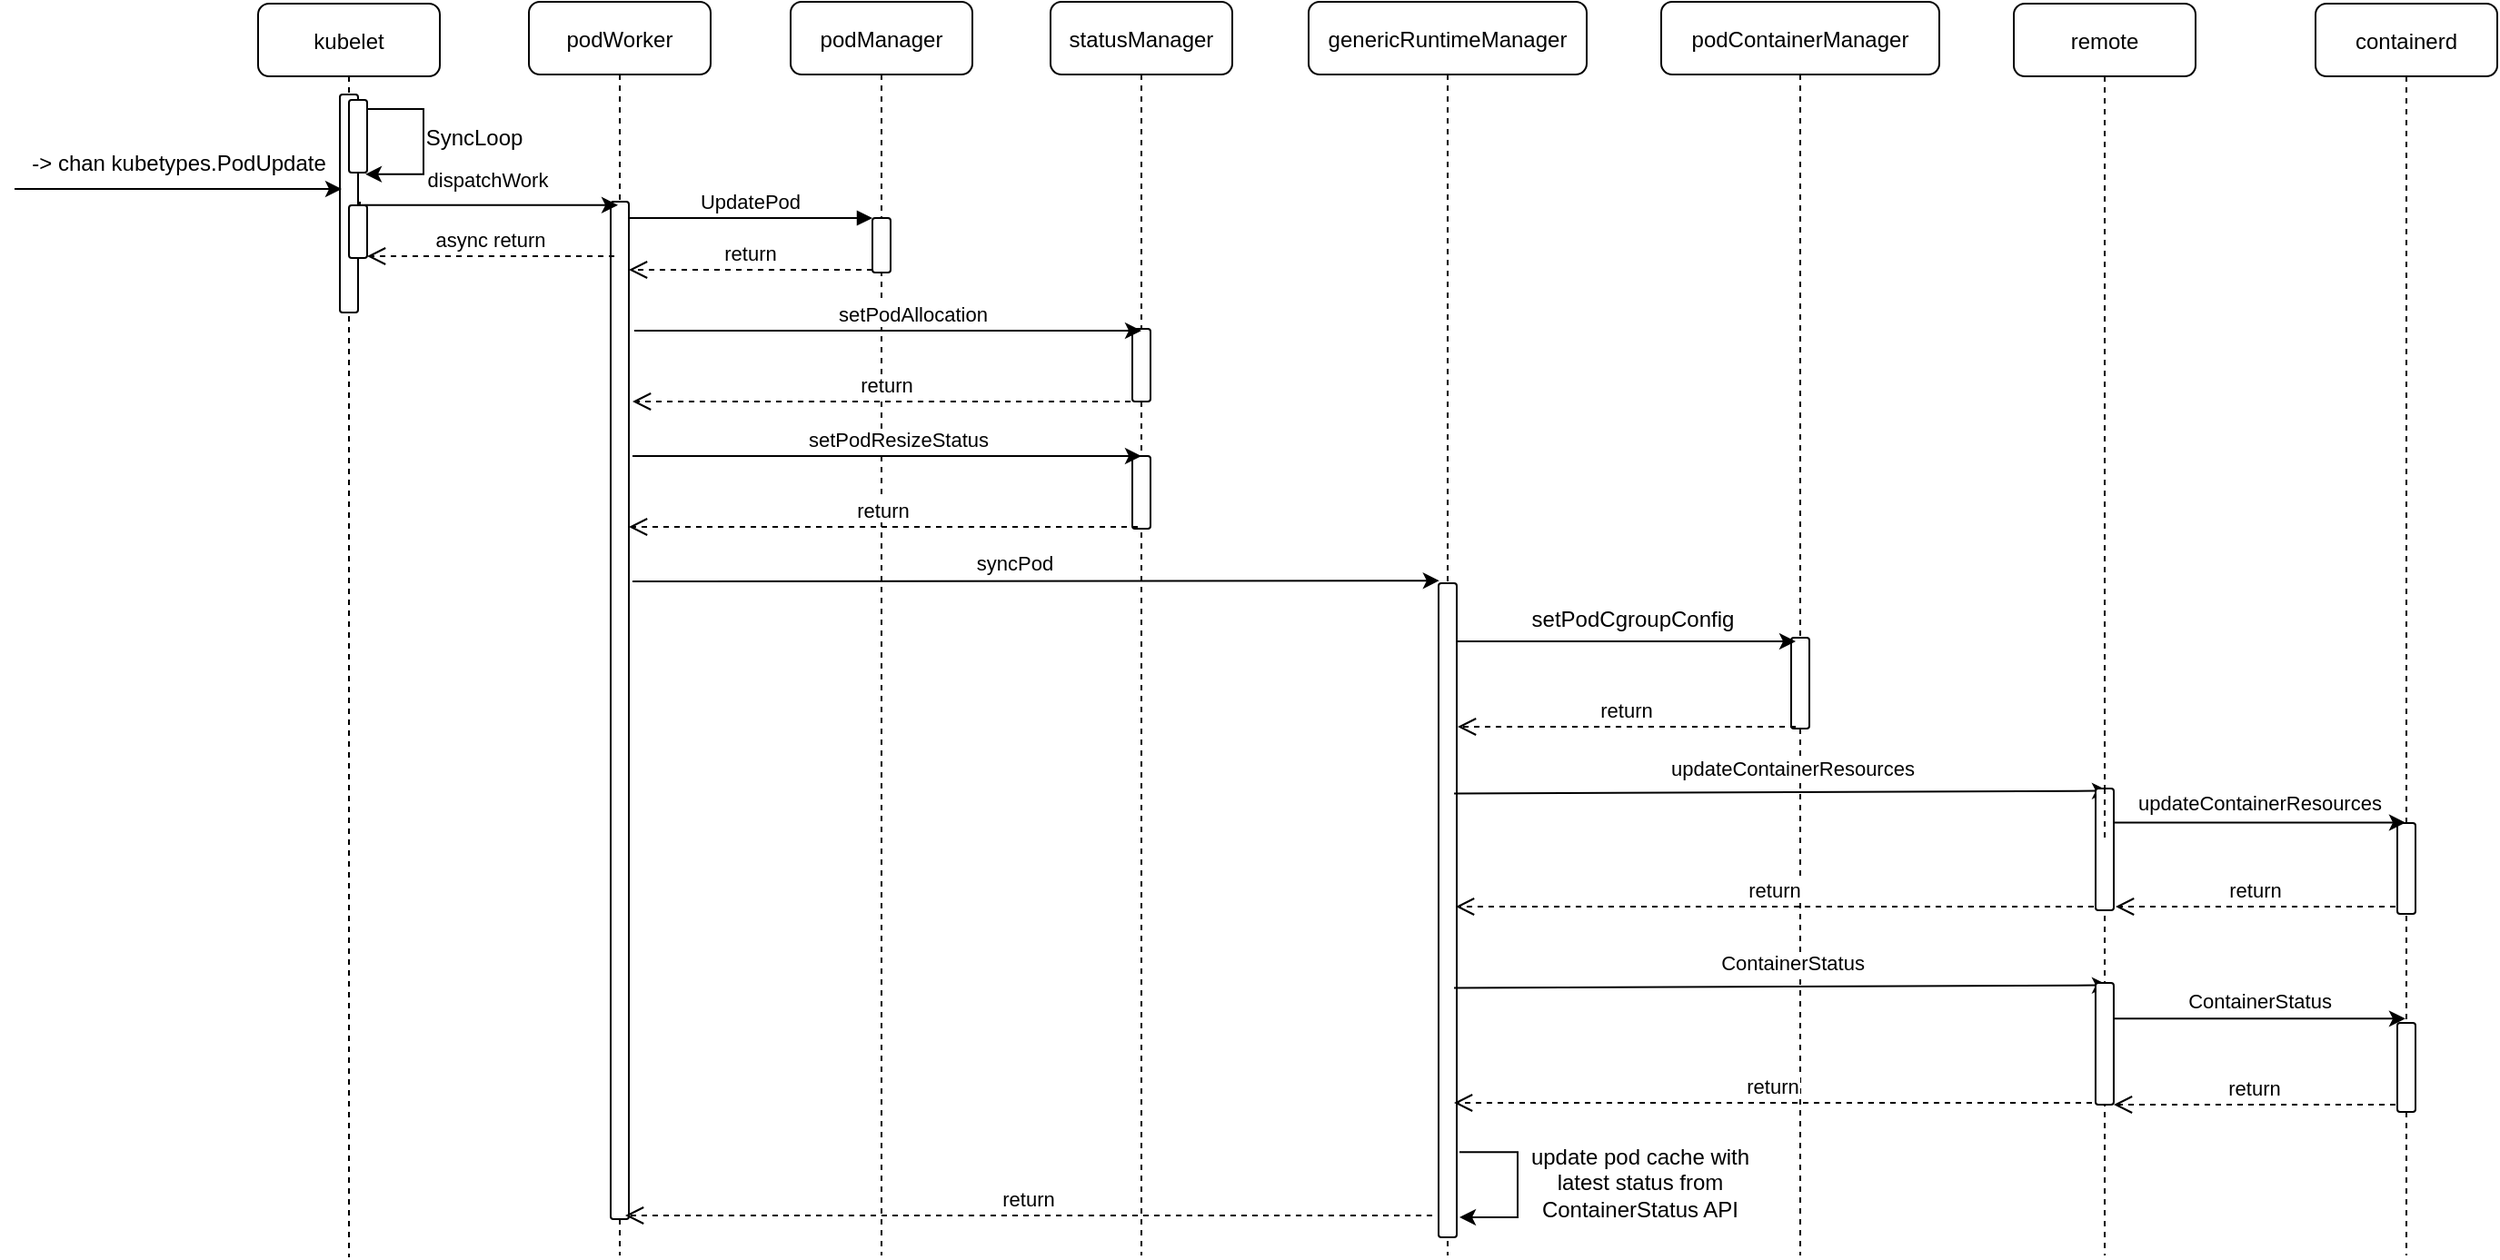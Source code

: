 <mxfile version="15.5.0" type="github" pages="2">
  <diagram id="kgpKYQtTHZ0yAKxKKP6v" name="increase memory">
    <mxGraphModel dx="2272" dy="794" grid="1" gridSize="10" guides="1" tooltips="1" connect="1" arrows="1" fold="1" page="1" pageScale="1" pageWidth="850" pageHeight="1100" math="0" shadow="0">
      <root>
        <mxCell id="0" />
        <mxCell id="1" parent="0" />
        <mxCell id="3nuBFxr9cyL0pnOWT2aG-1" value="podWorker" style="shape=umlLifeline;perimeter=lifelinePerimeter;container=1;collapsible=0;recursiveResize=0;shadow=0;strokeWidth=1;rounded=1;" parent="1" vertex="1">
          <mxGeometry x="93" y="138" width="100" height="690" as="geometry" />
        </mxCell>
        <mxCell id="3nuBFxr9cyL0pnOWT2aG-2" value="" style="points=[];perimeter=orthogonalPerimeter;shadow=0;strokeWidth=1;rounded=1;" parent="3nuBFxr9cyL0pnOWT2aG-1" vertex="1">
          <mxGeometry x="45" y="110" width="10" height="560" as="geometry" />
        </mxCell>
        <mxCell id="UGylUxrorlKsEQ1Wps8w-15" value="async return" style="verticalAlign=bottom;endArrow=open;dashed=1;endSize=8;shadow=0;strokeWidth=1;" edge="1" parent="3nuBFxr9cyL0pnOWT2aG-1">
          <mxGeometry relative="1" as="geometry">
            <mxPoint x="-89" y="140" as="targetPoint" />
            <mxPoint x="47" y="140" as="sourcePoint" />
          </mxGeometry>
        </mxCell>
        <mxCell id="3nuBFxr9cyL0pnOWT2aG-5" value="podManager" style="shape=umlLifeline;perimeter=lifelinePerimeter;container=1;collapsible=0;recursiveResize=0;shadow=0;strokeWidth=1;rounded=1;" parent="1" vertex="1">
          <mxGeometry x="237" y="138" width="100" height="690" as="geometry" />
        </mxCell>
        <mxCell id="3nuBFxr9cyL0pnOWT2aG-6" value="" style="points=[];perimeter=orthogonalPerimeter;shadow=0;strokeWidth=1;rounded=1;" parent="3nuBFxr9cyL0pnOWT2aG-5" vertex="1">
          <mxGeometry x="45" y="119" width="10" height="30" as="geometry" />
        </mxCell>
        <mxCell id="3nuBFxr9cyL0pnOWT2aG-7" value="return" style="verticalAlign=bottom;endArrow=open;dashed=1;endSize=8;exitX=0;exitY=0.95;shadow=0;strokeWidth=1;" parent="1" edge="1">
          <mxGeometry relative="1" as="geometry">
            <mxPoint x="148" y="285.5" as="targetPoint" />
            <mxPoint x="282" y="285.5" as="sourcePoint" />
          </mxGeometry>
        </mxCell>
        <mxCell id="3nuBFxr9cyL0pnOWT2aG-8" value="UpdatePod" style="verticalAlign=bottom;endArrow=block;entryX=0;entryY=0;shadow=0;strokeWidth=1;" parent="1" edge="1">
          <mxGeometry relative="1" as="geometry">
            <mxPoint x="148" y="257" as="sourcePoint" />
            <mxPoint x="282" y="257" as="targetPoint" />
          </mxGeometry>
        </mxCell>
        <mxCell id="mIXVUf0EgtsAIi1GxRL5-3" value="statusManager" style="shape=umlLifeline;perimeter=lifelinePerimeter;container=1;collapsible=0;recursiveResize=0;shadow=0;strokeWidth=1;rounded=1;" parent="1" vertex="1">
          <mxGeometry x="380" y="138" width="100" height="690" as="geometry" />
        </mxCell>
        <mxCell id="mIXVUf0EgtsAIi1GxRL5-4" value="" style="points=[];perimeter=orthogonalPerimeter;shadow=0;strokeWidth=1;rounded=1;" parent="mIXVUf0EgtsAIi1GxRL5-3" vertex="1">
          <mxGeometry x="45" y="180" width="10" height="40" as="geometry" />
        </mxCell>
        <mxCell id="mIXVUf0EgtsAIi1GxRL5-10" value="" style="points=[];perimeter=orthogonalPerimeter;shadow=0;strokeWidth=1;rounded=1;" parent="mIXVUf0EgtsAIi1GxRL5-3" vertex="1">
          <mxGeometry x="45" y="250" width="10" height="40" as="geometry" />
        </mxCell>
        <mxCell id="mIXVUf0EgtsAIi1GxRL5-13" value="return" style="verticalAlign=bottom;endArrow=open;dashed=1;endSize=8;shadow=0;strokeWidth=1;" parent="mIXVUf0EgtsAIi1GxRL5-3" edge="1">
          <mxGeometry relative="1" as="geometry">
            <mxPoint x="-232" y="289" as="targetPoint" />
            <mxPoint x="48" y="289" as="sourcePoint" />
          </mxGeometry>
        </mxCell>
        <mxCell id="mIXVUf0EgtsAIi1GxRL5-53" value="return" style="verticalAlign=bottom;endArrow=open;dashed=1;endSize=8;shadow=0;strokeWidth=1;" parent="mIXVUf0EgtsAIi1GxRL5-3" edge="1">
          <mxGeometry relative="1" as="geometry">
            <mxPoint x="-234" y="668" as="targetPoint" />
            <mxPoint x="210" y="668" as="sourcePoint" />
          </mxGeometry>
        </mxCell>
        <mxCell id="mIXVUf0EgtsAIi1GxRL5-6" value="" style="endArrow=classic;html=1;" parent="1" edge="1">
          <mxGeometry width="50" height="50" relative="1" as="geometry">
            <mxPoint x="151" y="319" as="sourcePoint" />
            <mxPoint x="430" y="319" as="targetPoint" />
          </mxGeometry>
        </mxCell>
        <mxCell id="mIXVUf0EgtsAIi1GxRL5-7" value="setPodAllocation" style="edgeLabel;html=1;align=center;verticalAlign=middle;resizable=0;points=[];rounded=1;" parent="mIXVUf0EgtsAIi1GxRL5-6" vertex="1" connectable="0">
          <mxGeometry x="0.094" y="1" relative="1" as="geometry">
            <mxPoint y="-8" as="offset" />
          </mxGeometry>
        </mxCell>
        <mxCell id="mIXVUf0EgtsAIi1GxRL5-26" value="genericRuntimeManager" style="shape=umlLifeline;perimeter=lifelinePerimeter;container=1;collapsible=0;recursiveResize=0;shadow=0;strokeWidth=1;rounded=1;" parent="1" vertex="1">
          <mxGeometry x="522" y="138" width="153" height="690" as="geometry" />
        </mxCell>
        <mxCell id="mIXVUf0EgtsAIi1GxRL5-28" value="" style="points=[];perimeter=orthogonalPerimeter;shadow=0;strokeWidth=1;rounded=1;" parent="mIXVUf0EgtsAIi1GxRL5-26" vertex="1">
          <mxGeometry x="71.5" y="320" width="10" height="360" as="geometry" />
        </mxCell>
        <mxCell id="CH359fGrDtfwWzSx6-Jh-1" value="" style="endArrow=classic;html=1;rounded=0;edgeStyle=orthogonalEdgeStyle;exitX=1.45;exitY=0.796;exitDx=0;exitDy=0;exitPerimeter=0;entryX=1.45;entryY=0.927;entryDx=0;entryDy=0;entryPerimeter=0;" edge="1" parent="mIXVUf0EgtsAIi1GxRL5-26">
          <mxGeometry width="50" height="50" relative="1" as="geometry">
            <mxPoint x="83" y="633.104" as="sourcePoint" />
            <mxPoint x="83" y="668.998" as="targetPoint" />
            <Array as="points">
              <mxPoint x="115" y="633" />
              <mxPoint x="115" y="669" />
            </Array>
          </mxGeometry>
        </mxCell>
        <mxCell id="mIXVUf0EgtsAIi1GxRL5-9" value="return" style="verticalAlign=bottom;endArrow=open;dashed=1;endSize=8;shadow=0;strokeWidth=1;" parent="1" edge="1">
          <mxGeometry relative="1" as="geometry">
            <mxPoint x="150" y="358" as="targetPoint" />
            <mxPoint x="430" y="358" as="sourcePoint" />
          </mxGeometry>
        </mxCell>
        <mxCell id="mIXVUf0EgtsAIi1GxRL5-32" value="" style="endArrow=classic;html=1;entryX=0.47;entryY=0.58;entryDx=0;entryDy=0;entryPerimeter=0;" parent="1" edge="1">
          <mxGeometry width="50" height="50" relative="1" as="geometry">
            <mxPoint x="150" y="457" as="sourcePoint" />
            <mxPoint x="593.91" y="456.6" as="targetPoint" />
          </mxGeometry>
        </mxCell>
        <mxCell id="mIXVUf0EgtsAIi1GxRL5-33" value="syncPod" style="edgeLabel;html=1;align=center;verticalAlign=middle;resizable=0;points=[];rounded=1;" parent="mIXVUf0EgtsAIi1GxRL5-32" vertex="1" connectable="0">
          <mxGeometry x="-0.053" y="4" relative="1" as="geometry">
            <mxPoint y="-6" as="offset" />
          </mxGeometry>
        </mxCell>
        <mxCell id="mIXVUf0EgtsAIi1GxRL5-34" value="podContainerManager" style="shape=umlLifeline;perimeter=lifelinePerimeter;container=1;collapsible=0;recursiveResize=0;shadow=0;strokeWidth=1;rounded=1;" parent="1" vertex="1">
          <mxGeometry x="716" y="138" width="153" height="690" as="geometry" />
        </mxCell>
        <mxCell id="mIXVUf0EgtsAIi1GxRL5-35" value="" style="points=[];perimeter=orthogonalPerimeter;shadow=0;strokeWidth=1;rounded=1;" parent="mIXVUf0EgtsAIi1GxRL5-34" vertex="1">
          <mxGeometry x="71.5" y="350" width="10" height="50" as="geometry" />
        </mxCell>
        <mxCell id="mIXVUf0EgtsAIi1GxRL5-38" value="return" style="verticalAlign=bottom;endArrow=open;dashed=1;endSize=8;shadow=0;strokeWidth=1;" parent="mIXVUf0EgtsAIi1GxRL5-34" edge="1">
          <mxGeometry relative="1" as="geometry">
            <mxPoint x="-112" y="399" as="targetPoint" />
            <mxPoint x="74" y="399" as="sourcePoint" />
          </mxGeometry>
        </mxCell>
        <mxCell id="CH359fGrDtfwWzSx6-Jh-14" value="return" style="verticalAlign=bottom;endArrow=open;dashed=1;endSize=8;shadow=0;strokeWidth=1;" edge="1" parent="mIXVUf0EgtsAIi1GxRL5-34">
          <mxGeometry relative="1" as="geometry">
            <mxPoint x="-114" y="606" as="targetPoint" />
            <mxPoint x="237" y="606" as="sourcePoint" />
          </mxGeometry>
        </mxCell>
        <mxCell id="mIXVUf0EgtsAIi1GxRL5-36" value="" style="endArrow=classic;html=1;" parent="1" edge="1">
          <mxGeometry width="50" height="50" relative="1" as="geometry">
            <mxPoint x="604" y="490" as="sourcePoint" />
            <mxPoint x="790" y="490" as="targetPoint" />
          </mxGeometry>
        </mxCell>
        <mxCell id="mIXVUf0EgtsAIi1GxRL5-37" value="setPodCgroupConfig" style="text;html=1;align=center;verticalAlign=middle;resizable=0;points=[];autosize=1;strokeColor=none;fillColor=none;rounded=1;" parent="1" vertex="1">
          <mxGeometry x="635" y="468" width="130" height="20" as="geometry" />
        </mxCell>
        <mxCell id="mIXVUf0EgtsAIi1GxRL5-39" value="remote" style="shape=umlLifeline;perimeter=lifelinePerimeter;container=1;collapsible=0;recursiveResize=0;shadow=0;strokeWidth=1;rounded=1;" parent="1" vertex="1">
          <mxGeometry x="910" y="139" width="100" height="689" as="geometry" />
        </mxCell>
        <mxCell id="mIXVUf0EgtsAIi1GxRL5-51" value="return" style="verticalAlign=bottom;endArrow=open;dashed=1;endSize=8;shadow=0;strokeWidth=1;" parent="mIXVUf0EgtsAIi1GxRL5-39" edge="1">
          <mxGeometry relative="1" as="geometry">
            <mxPoint x="-307" y="497" as="targetPoint" />
            <mxPoint x="44" y="497" as="sourcePoint" />
          </mxGeometry>
        </mxCell>
        <mxCell id="mIXVUf0EgtsAIi1GxRL5-43" value="" style="endArrow=classic;html=1;exitX=0.523;exitY=0.823;exitDx=0;exitDy=0;exitPerimeter=0;entryX=0.52;entryY=0.631;entryDx=0;entryDy=0;entryPerimeter=0;" parent="1" edge="1">
          <mxGeometry width="50" height="50" relative="1" as="geometry">
            <mxPoint x="602.019" y="573.81" as="sourcePoint" />
            <mxPoint x="962" y="572.279" as="targetPoint" />
          </mxGeometry>
        </mxCell>
        <mxCell id="mIXVUf0EgtsAIi1GxRL5-45" value="updateContainerResources" style="edgeLabel;html=1;align=center;verticalAlign=middle;resizable=0;points=[];rounded=1;" parent="mIXVUf0EgtsAIi1GxRL5-43" vertex="1" connectable="0">
          <mxGeometry x="-0.169" y="-2" relative="1" as="geometry">
            <mxPoint x="36" y="-15" as="offset" />
          </mxGeometry>
        </mxCell>
        <mxCell id="mIXVUf0EgtsAIi1GxRL5-40" value="" style="points=[];perimeter=orthogonalPerimeter;shadow=0;strokeWidth=1;rounded=1;" parent="1" vertex="1">
          <mxGeometry x="955" y="571" width="10" height="67" as="geometry" />
        </mxCell>
        <mxCell id="mIXVUf0EgtsAIi1GxRL5-44" value="" style="verticalAlign=bottom;endArrow=none;dashed=1;endSize=8;shadow=0;strokeWidth=1;" parent="1" target="mIXVUf0EgtsAIi1GxRL5-40" edge="1">
          <mxGeometry relative="1" as="geometry">
            <mxPoint x="601" y="598" as="targetPoint" />
            <mxPoint x="960" y="598" as="sourcePoint" />
          </mxGeometry>
        </mxCell>
        <mxCell id="mIXVUf0EgtsAIi1GxRL5-46" value="containerd" style="shape=umlLifeline;perimeter=lifelinePerimeter;container=1;collapsible=0;recursiveResize=0;shadow=0;strokeWidth=1;rounded=1;" parent="1" vertex="1">
          <mxGeometry x="1076" y="139" width="100" height="689" as="geometry" />
        </mxCell>
        <mxCell id="mIXVUf0EgtsAIi1GxRL5-48" value="" style="points=[];perimeter=orthogonalPerimeter;shadow=0;strokeWidth=1;rounded=1;" parent="mIXVUf0EgtsAIi1GxRL5-46" vertex="1">
          <mxGeometry x="45" y="451" width="10" height="50" as="geometry" />
        </mxCell>
        <mxCell id="mIXVUf0EgtsAIi1GxRL5-50" value="return" style="verticalAlign=bottom;endArrow=open;dashed=1;endSize=8;shadow=0;strokeWidth=1;" parent="mIXVUf0EgtsAIi1GxRL5-46" edge="1">
          <mxGeometry relative="1" as="geometry">
            <mxPoint x="-110" y="497" as="targetPoint" />
            <mxPoint x="44" y="497" as="sourcePoint" />
          </mxGeometry>
        </mxCell>
        <mxCell id="CH359fGrDtfwWzSx6-Jh-12" value="" style="points=[];perimeter=orthogonalPerimeter;shadow=0;strokeWidth=1;rounded=1;" vertex="1" parent="mIXVUf0EgtsAIi1GxRL5-46">
          <mxGeometry x="45" y="561" width="10" height="49" as="geometry" />
        </mxCell>
        <mxCell id="mIXVUf0EgtsAIi1GxRL5-47" value="" style="endArrow=classic;html=1;exitX=0.552;exitY=0.676;exitDx=0;exitDy=0;exitPerimeter=0;" parent="1" edge="1">
          <mxGeometry width="50" height="50" relative="1" as="geometry">
            <mxPoint x="965.2" y="589.764" as="sourcePoint" />
            <mxPoint x="1125.5" y="589.764" as="targetPoint" />
          </mxGeometry>
        </mxCell>
        <mxCell id="mIXVUf0EgtsAIi1GxRL5-49" value="updateContainerResources" style="edgeLabel;html=1;align=center;verticalAlign=middle;resizable=0;points=[];rounded=1;" parent="1" vertex="1" connectable="0">
          <mxGeometry x="1044.996" y="579.172" as="geometry" />
        </mxCell>
        <mxCell id="CH359fGrDtfwWzSx6-Jh-6" value="update pod cache with latest status from ContainerStatus API" style="text;html=1;strokeColor=none;fillColor=none;align=center;verticalAlign=middle;whiteSpace=wrap;rounded=0;" vertex="1" parent="1">
          <mxGeometry x="634" y="773" width="141" height="30" as="geometry" />
        </mxCell>
        <mxCell id="CH359fGrDtfwWzSx6-Jh-7" value="" style="endArrow=classic;html=1;exitX=0.523;exitY=0.823;exitDx=0;exitDy=0;exitPerimeter=0;entryX=0.52;entryY=0.631;entryDx=0;entryDy=0;entryPerimeter=0;" edge="1" parent="1">
          <mxGeometry width="50" height="50" relative="1" as="geometry">
            <mxPoint x="601.999" y="680.81" as="sourcePoint" />
            <mxPoint x="961.98" y="679.279" as="targetPoint" />
          </mxGeometry>
        </mxCell>
        <mxCell id="CH359fGrDtfwWzSx6-Jh-8" value="ContainerStatus" style="edgeLabel;html=1;align=center;verticalAlign=middle;resizable=0;points=[];rounded=1;" vertex="1" connectable="0" parent="CH359fGrDtfwWzSx6-Jh-7">
          <mxGeometry x="-0.169" y="-2" relative="1" as="geometry">
            <mxPoint x="36" y="-15" as="offset" />
          </mxGeometry>
        </mxCell>
        <mxCell id="CH359fGrDtfwWzSx6-Jh-9" value="" style="points=[];perimeter=orthogonalPerimeter;shadow=0;strokeWidth=1;rounded=1;" vertex="1" parent="1">
          <mxGeometry x="954.98" y="678" width="10" height="67" as="geometry" />
        </mxCell>
        <mxCell id="CH359fGrDtfwWzSx6-Jh-10" value="" style="endArrow=classic;html=1;exitX=0.552;exitY=0.676;exitDx=0;exitDy=0;exitPerimeter=0;" edge="1" parent="1">
          <mxGeometry width="50" height="50" relative="1" as="geometry">
            <mxPoint x="965.18" y="697.684" as="sourcePoint" />
            <mxPoint x="1125.48" y="697.684" as="targetPoint" />
          </mxGeometry>
        </mxCell>
        <mxCell id="CH359fGrDtfwWzSx6-Jh-11" value="ContainerStatus" style="edgeLabel;html=1;align=center;verticalAlign=middle;resizable=0;points=[];" vertex="1" connectable="0" parent="CH359fGrDtfwWzSx6-Jh-10">
          <mxGeometry x="-0.254" y="-2" relative="1" as="geometry">
            <mxPoint x="20" y="-12" as="offset" />
          </mxGeometry>
        </mxCell>
        <mxCell id="CH359fGrDtfwWzSx6-Jh-13" value="return" style="verticalAlign=bottom;endArrow=open;dashed=1;endSize=8;shadow=0;strokeWidth=1;" edge="1" parent="1">
          <mxGeometry relative="1" as="geometry">
            <mxPoint x="964.98" y="745" as="targetPoint" />
            <mxPoint x="1120" y="745" as="sourcePoint" />
          </mxGeometry>
        </mxCell>
        <mxCell id="mIXVUf0EgtsAIi1GxRL5-11" value="" style="endArrow=classic;html=1;" parent="1" edge="1">
          <mxGeometry width="50" height="50" relative="1" as="geometry">
            <mxPoint x="150" y="388" as="sourcePoint" />
            <mxPoint x="430" y="388" as="targetPoint" />
          </mxGeometry>
        </mxCell>
        <mxCell id="mIXVUf0EgtsAIi1GxRL5-12" value="setPodResizeStatus" style="edgeLabel;html=1;align=center;verticalAlign=middle;resizable=0;points=[];rounded=1;" parent="mIXVUf0EgtsAIi1GxRL5-11" vertex="1" connectable="0">
          <mxGeometry x="0.094" y="1" relative="1" as="geometry">
            <mxPoint x="-7" y="-8" as="offset" />
          </mxGeometry>
        </mxCell>
        <mxCell id="UGylUxrorlKsEQ1Wps8w-1" value="kubelet" style="shape=umlLifeline;perimeter=lifelinePerimeter;container=1;collapsible=0;recursiveResize=0;shadow=0;strokeWidth=1;rounded=1;" vertex="1" parent="1">
          <mxGeometry x="-56" y="139" width="100" height="690" as="geometry" />
        </mxCell>
        <mxCell id="UGylUxrorlKsEQ1Wps8w-2" value="" style="points=[];perimeter=orthogonalPerimeter;shadow=0;strokeWidth=1;rounded=1;" vertex="1" parent="UGylUxrorlKsEQ1Wps8w-1">
          <mxGeometry x="45" y="50" width="10" height="120" as="geometry" />
        </mxCell>
        <mxCell id="UGylUxrorlKsEQ1Wps8w-3" value="" style="endArrow=classic;html=1;rounded=0;edgeStyle=orthogonalEdgeStyle;exitX=1.45;exitY=0.796;exitDx=0;exitDy=0;exitPerimeter=0;entryX=1.45;entryY=0.927;entryDx=0;entryDy=0;entryPerimeter=0;" edge="1" parent="UGylUxrorlKsEQ1Wps8w-1">
          <mxGeometry width="50" height="50" relative="1" as="geometry">
            <mxPoint x="59" y="58.004" as="sourcePoint" />
            <mxPoint x="59" y="93.898" as="targetPoint" />
            <Array as="points">
              <mxPoint x="91" y="58" />
              <mxPoint x="91" y="94" />
            </Array>
          </mxGeometry>
        </mxCell>
        <mxCell id="UGylUxrorlKsEQ1Wps8w-7" value="" style="points=[];perimeter=orthogonalPerimeter;shadow=0;strokeWidth=1;rounded=1;" vertex="1" parent="UGylUxrorlKsEQ1Wps8w-1">
          <mxGeometry x="50" y="53" width="10" height="40" as="geometry" />
        </mxCell>
        <mxCell id="UGylUxrorlKsEQ1Wps8w-14" value="" style="points=[];perimeter=orthogonalPerimeter;shadow=0;strokeWidth=1;rounded=1;" vertex="1" parent="UGylUxrorlKsEQ1Wps8w-1">
          <mxGeometry x="50" y="111" width="10" height="29" as="geometry" />
        </mxCell>
        <mxCell id="UGylUxrorlKsEQ1Wps8w-5" value="SyncLoop" style="text;html=1;strokeColor=none;fillColor=none;align=center;verticalAlign=middle;whiteSpace=wrap;rounded=0;" vertex="1" parent="1">
          <mxGeometry x="33" y="198" width="60" height="30" as="geometry" />
        </mxCell>
        <mxCell id="UGylUxrorlKsEQ1Wps8w-6" value="" style="endArrow=classic;html=1;rounded=0;edgeStyle=orthogonalEdgeStyle;" edge="1" parent="1">
          <mxGeometry width="50" height="50" relative="1" as="geometry">
            <mxPoint x="-190" y="241" as="sourcePoint" />
            <mxPoint x="-10" y="241" as="targetPoint" />
          </mxGeometry>
        </mxCell>
        <mxCell id="UGylUxrorlKsEQ1Wps8w-9" value="-&amp;gt; chan kubetypes.PodUpdate" style="text;html=1;align=center;verticalAlign=middle;resizable=0;points=[];autosize=1;strokeColor=none;fillColor=none;" vertex="1" parent="1">
          <mxGeometry x="-190" y="217" width="180" height="20" as="geometry" />
        </mxCell>
        <mxCell id="UGylUxrorlKsEQ1Wps8w-12" value="" style="endArrow=classic;html=1;rounded=0;edgeStyle=orthogonalEdgeStyle;entryX=0.49;entryY=0.168;entryDx=0;entryDy=0;entryPerimeter=0;" edge="1" parent="1">
          <mxGeometry width="50" height="50" relative="1" as="geometry">
            <mxPoint y="248" as="sourcePoint" />
            <mxPoint x="142" y="249.92" as="targetPoint" />
            <Array as="points">
              <mxPoint y="250" />
            </Array>
          </mxGeometry>
        </mxCell>
        <mxCell id="UGylUxrorlKsEQ1Wps8w-13" value="dispatchWork" style="edgeLabel;html=1;align=center;verticalAlign=middle;resizable=0;points=[];" vertex="1" connectable="0" parent="UGylUxrorlKsEQ1Wps8w-12">
          <mxGeometry x="0.652" y="-1" relative="1" as="geometry">
            <mxPoint x="-47" y="-15" as="offset" />
          </mxGeometry>
        </mxCell>
      </root>
    </mxGraphModel>
  </diagram>
  <diagram id="rMD4TXlFttBsHI_raf7j" name="update status">
    <mxGraphModel dx="1422" dy="794" grid="1" gridSize="10" guides="1" tooltips="1" connect="1" arrows="1" fold="1" page="1" pageScale="1" pageWidth="850" pageHeight="1100" math="0" shadow="0">
      <root>
        <mxCell id="gWDqyThzymgcxsuwWPv7-0" />
        <mxCell id="gWDqyThzymgcxsuwWPv7-1" parent="gWDqyThzymgcxsuwWPv7-0" />
        <mxCell id="gWDqyThzymgcxsuwWPv7-8" value="setPodStatus" style="verticalAlign=bottom;endArrow=block;shadow=0;strokeWidth=1;startArrow=none;entryX=-0.1;entryY=0.03;entryDx=0;entryDy=0;entryPerimeter=0;exitX=0.57;exitY=0.502;exitDx=0;exitDy=0;exitPerimeter=0;" edge="1" parent="gWDqyThzymgcxsuwWPv7-1">
          <mxGeometry x="NaN" y="202" relative="1" as="geometry">
            <mxPoint x="150" y="483.38" as="sourcePoint" />
            <mxPoint x="426" y="484.42" as="targetPoint" />
            <mxPoint x="-199" y="-29" as="offset" />
          </mxGeometry>
        </mxCell>
        <mxCell id="gWDqyThzymgcxsuwWPv7-2" value="podWorker" style="shape=umlLifeline;perimeter=lifelinePerimeter;container=1;collapsible=0;recursiveResize=0;shadow=0;strokeWidth=1;rounded=1;" vertex="1" parent="gWDqyThzymgcxsuwWPv7-1">
          <mxGeometry x="93" y="138" width="100" height="512" as="geometry" />
        </mxCell>
        <mxCell id="gWDqyThzymgcxsuwWPv7-3" value="" style="points=[];perimeter=orthogonalPerimeter;shadow=0;strokeWidth=1;rounded=1;" vertex="1" parent="gWDqyThzymgcxsuwWPv7-2">
          <mxGeometry x="45" y="60" width="10" height="390" as="geometry" />
        </mxCell>
        <mxCell id="gWDqyThzymgcxsuwWPv7-4" value="" style="endArrow=classic;html=1;rounded=0;edgeStyle=orthogonalEdgeStyle;exitX=1.45;exitY=0.796;exitDx=0;exitDy=0;exitPerimeter=0;entryX=1.45;entryY=0.927;entryDx=0;entryDy=0;entryPerimeter=0;" edge="1" parent="gWDqyThzymgcxsuwWPv7-2">
          <mxGeometry width="50" height="50" relative="1" as="geometry">
            <mxPoint x="55" y="60.004" as="sourcePoint" />
            <mxPoint x="55" y="95.898" as="targetPoint" />
            <Array as="points">
              <mxPoint x="87" y="59.9" />
              <mxPoint x="87" y="95.9" />
            </Array>
          </mxGeometry>
        </mxCell>
        <mxCell id="gWDqyThzymgcxsuwWPv7-7" value="return" style="verticalAlign=bottom;endArrow=open;dashed=1;endSize=8;shadow=0;strokeWidth=1;exitX=0.5;exitY=0.568;exitDx=0;exitDy=0;exitPerimeter=0;" edge="1" parent="gWDqyThzymgcxsuwWPv7-1">
          <mxGeometry relative="1" as="geometry">
            <mxPoint x="148" y="550.08" as="targetPoint" />
            <mxPoint x="432" y="550.0" as="sourcePoint" />
          </mxGeometry>
        </mxCell>
        <mxCell id="gWDqyThzymgcxsuwWPv7-9" value="statusManager" style="shape=umlLifeline;perimeter=lifelinePerimeter;container=1;collapsible=0;recursiveResize=0;shadow=0;strokeWidth=1;rounded=1;" vertex="1" parent="gWDqyThzymgcxsuwWPv7-1">
          <mxGeometry x="382" y="138" width="100" height="512" as="geometry" />
        </mxCell>
        <mxCell id="gWDqyThzymgcxsuwWPv7-6" value="" style="points=[];perimeter=orthogonalPerimeter;shadow=0;strokeWidth=1;rounded=1;" vertex="1" parent="gWDqyThzymgcxsuwWPv7-9">
          <mxGeometry x="45" y="346" width="10" height="114" as="geometry" />
        </mxCell>
        <mxCell id="gWDqyThzymgcxsuwWPv7-10" value="" style="points=[];perimeter=orthogonalPerimeter;shadow=0;strokeWidth=1;rounded=1;" vertex="1" parent="gWDqyThzymgcxsuwWPv7-9">
          <mxGeometry x="45" y="180" width="10" height="40" as="geometry" />
        </mxCell>
        <mxCell id="gWDqyThzymgcxsuwWPv7-11" value="" style="points=[];perimeter=orthogonalPerimeter;shadow=0;strokeWidth=1;rounded=1;" vertex="1" parent="gWDqyThzymgcxsuwWPv7-9">
          <mxGeometry x="45" y="250" width="10" height="40" as="geometry" />
        </mxCell>
        <mxCell id="gWDqyThzymgcxsuwWPv7-12" value="return" style="verticalAlign=bottom;endArrow=open;dashed=1;endSize=8;shadow=0;strokeWidth=1;" edge="1" parent="gWDqyThzymgcxsuwWPv7-9">
          <mxGeometry relative="1" as="geometry">
            <mxPoint x="-232" y="289" as="targetPoint" />
            <mxPoint x="48" y="289" as="sourcePoint" />
          </mxGeometry>
        </mxCell>
        <mxCell id="fVVzHDutnqykXt9v4WO_-14" value="" style="points=[];perimeter=orthogonalPerimeter;shadow=0;strokeWidth=1;rounded=1;" vertex="1" parent="gWDqyThzymgcxsuwWPv7-9">
          <mxGeometry x="50" y="403" width="10" height="48" as="geometry" />
        </mxCell>
        <mxCell id="gWDqyThzymgcxsuwWPv7-14" value="" style="endArrow=classic;html=1;entryX=-0.24;entryY=0.031;entryDx=0;entryDy=0;entryPerimeter=0;" edge="1" parent="gWDqyThzymgcxsuwWPv7-1" target="gWDqyThzymgcxsuwWPv7-10">
          <mxGeometry width="50" height="50" relative="1" as="geometry">
            <mxPoint x="151" y="319" as="sourcePoint" />
            <mxPoint x="335" y="368" as="targetPoint" />
          </mxGeometry>
        </mxCell>
        <mxCell id="gWDqyThzymgcxsuwWPv7-15" value="GetPodStatus" style="edgeLabel;html=1;align=center;verticalAlign=middle;resizable=0;points=[];rounded=1;" vertex="1" connectable="0" parent="gWDqyThzymgcxsuwWPv7-14">
          <mxGeometry x="0.094" y="1" relative="1" as="geometry">
            <mxPoint y="-8" as="offset" />
          </mxGeometry>
        </mxCell>
        <mxCell id="gWDqyThzymgcxsuwWPv7-16" value="return" style="verticalAlign=bottom;endArrow=open;dashed=1;endSize=8;shadow=0;strokeWidth=1;" edge="1" parent="gWDqyThzymgcxsuwWPv7-1">
          <mxGeometry relative="1" as="geometry">
            <mxPoint x="150" y="358" as="targetPoint" />
            <mxPoint x="430" y="358" as="sourcePoint" />
          </mxGeometry>
        </mxCell>
        <mxCell id="gWDqyThzymgcxsuwWPv7-18" value="" style="endArrow=classic;html=1;" edge="1" parent="gWDqyThzymgcxsuwWPv7-1">
          <mxGeometry width="50" height="50" relative="1" as="geometry">
            <mxPoint x="150" y="388" as="sourcePoint" />
            <mxPoint x="430" y="388" as="targetPoint" />
          </mxGeometry>
        </mxCell>
        <mxCell id="gWDqyThzymgcxsuwWPv7-19" value="setPodResizeStatus" style="edgeLabel;html=1;align=center;verticalAlign=middle;resizable=0;points=[];rounded=1;" vertex="1" connectable="0" parent="gWDqyThzymgcxsuwWPv7-18">
          <mxGeometry x="0.094" y="1" relative="1" as="geometry">
            <mxPoint x="-7" y="-8" as="offset" />
          </mxGeometry>
        </mxCell>
        <mxCell id="gWDqyThzymgcxsuwWPv7-20" value="syncPodFn" style="text;html=1;strokeColor=none;fillColor=none;align=center;verticalAlign=middle;whiteSpace=wrap;rounded=0;" vertex="1" parent="gWDqyThzymgcxsuwWPv7-1">
          <mxGeometry x="170" y="198" width="100" height="30" as="geometry" />
        </mxCell>
        <mxCell id="fVVzHDutnqykXt9v4WO_-11" value="SetPodStatus" style="text;html=1;align=center;verticalAlign=middle;resizable=0;points=[];autosize=1;strokeColor=none;fillColor=none;" vertex="1" parent="gWDqyThzymgcxsuwWPv7-1">
          <mxGeometry x="245" y="460" width="90" height="20" as="geometry" />
        </mxCell>
        <mxCell id="fVVzHDutnqykXt9v4WO_-12" value="" style="endArrow=classic;html=1;rounded=0;edgeStyle=orthogonalEdgeStyle;" edge="1" parent="gWDqyThzymgcxsuwWPv7-1">
          <mxGeometry width="50" height="50" relative="1" as="geometry">
            <mxPoint x="436" y="493" as="sourcePoint" />
            <mxPoint x="436" y="539" as="targetPoint" />
            <Array as="points">
              <mxPoint x="470" y="493" />
              <mxPoint x="470" y="539" />
            </Array>
          </mxGeometry>
        </mxCell>
        <mxCell id="fVVzHDutnqykXt9v4WO_-13" value="send sync request to podStatusChannel" style="text;html=1;strokeColor=none;fillColor=none;align=center;verticalAlign=middle;whiteSpace=wrap;rounded=0;" vertex="1" parent="gWDqyThzymgcxsuwWPv7-1">
          <mxGeometry x="470" y="500" width="120" height="30" as="geometry" />
        </mxCell>
        <mxCell id="fVVzHDutnqykXt9v4WO_-15" value="api server" style="shape=umlLifeline;perimeter=lifelinePerimeter;container=1;collapsible=0;recursiveResize=0;shadow=0;strokeWidth=1;rounded=1;" vertex="1" parent="gWDqyThzymgcxsuwWPv7-1">
          <mxGeometry x="660" y="138" width="100" height="512" as="geometry" />
        </mxCell>
        <mxCell id="fVVzHDutnqykXt9v4WO_-16" value="" style="points=[];perimeter=orthogonalPerimeter;shadow=0;strokeWidth=1;rounded=1;" vertex="1" parent="fVVzHDutnqykXt9v4WO_-15">
          <mxGeometry x="45" y="400" width="10" height="50" as="geometry" />
        </mxCell>
        <mxCell id="fVVzHDutnqykXt9v4WO_-19" value="return" style="verticalAlign=bottom;endArrow=open;dashed=1;endSize=8;shadow=0;strokeWidth=1;" edge="1" parent="gWDqyThzymgcxsuwWPv7-1">
          <mxGeometry x="0.023" y="21" relative="1" as="geometry">
            <mxPoint x="443" y="589" as="targetPoint" />
            <mxPoint x="703" y="589" as="sourcePoint" />
            <mxPoint as="offset" />
          </mxGeometry>
        </mxCell>
        <mxCell id="fVVzHDutnqykXt9v4WO_-21" value="" style="endArrow=classic;html=1;rounded=0;edgeStyle=orthogonalEdgeStyle;exitX=1;exitY=0.042;exitDx=0;exitDy=0;exitPerimeter=0;" edge="1" parent="gWDqyThzymgcxsuwWPv7-1" source="fVVzHDutnqykXt9v4WO_-14">
          <mxGeometry width="50" height="50" relative="1" as="geometry">
            <mxPoint x="500" y="370" as="sourcePoint" />
            <mxPoint x="710" y="543" as="targetPoint" />
            <Array as="points">
              <mxPoint x="630" y="543" />
              <mxPoint x="630" y="543" />
            </Array>
          </mxGeometry>
        </mxCell>
        <mxCell id="fVVzHDutnqykXt9v4WO_-22" value="PatchPodStatus" style="text;html=1;align=center;verticalAlign=middle;resizable=0;points=[];autosize=1;strokeColor=none;fillColor=none;" vertex="1" parent="gWDqyThzymgcxsuwWPv7-1">
          <mxGeometry x="530" y="550" width="100" height="20" as="geometry" />
        </mxCell>
      </root>
    </mxGraphModel>
  </diagram>
</mxfile>
